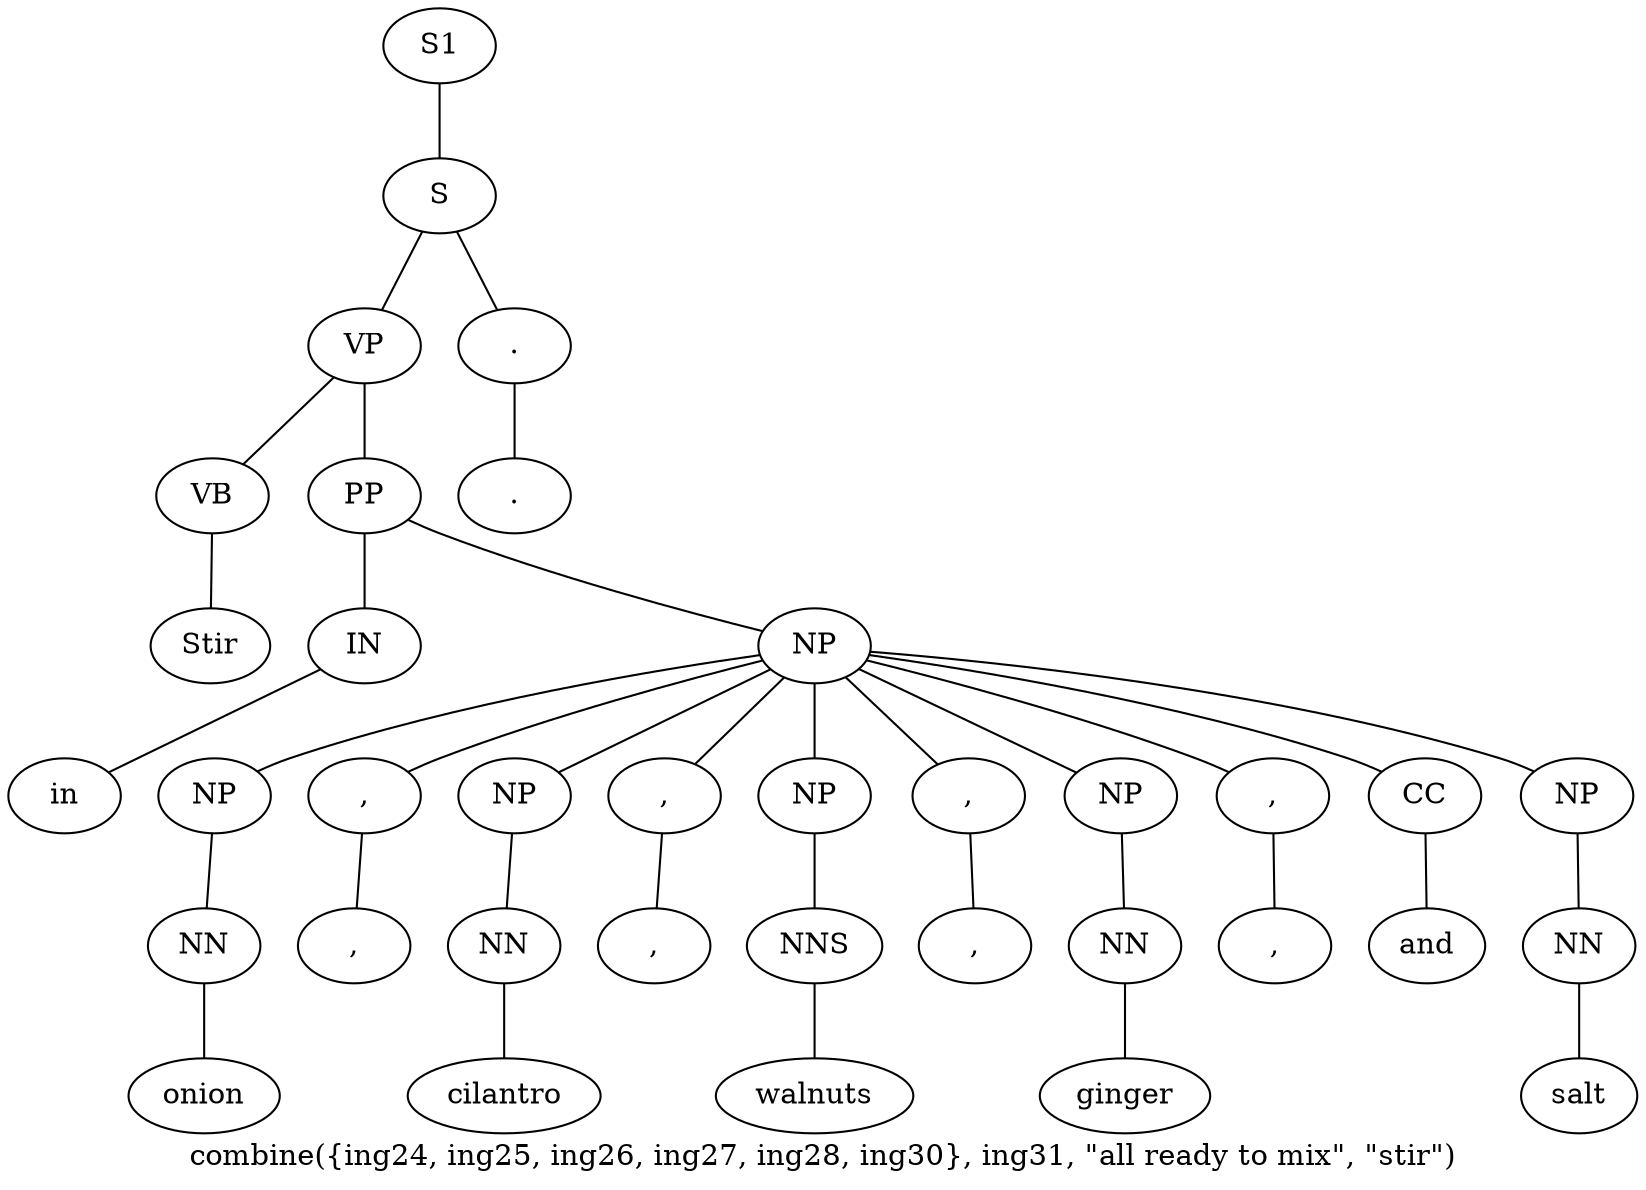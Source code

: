 graph SyntaxGraph {
	label = "combine({ing24, ing25, ing26, ing27, ing28, ing30}, ing31, \"all ready to mix\", \"stir\")";
	Node0 [label="S1"];
	Node1 [label="S"];
	Node2 [label="VP"];
	Node3 [label="VB"];
	Node4 [label="Stir"];
	Node5 [label="PP"];
	Node6 [label="IN"];
	Node7 [label="in"];
	Node8 [label="NP"];
	Node9 [label="NP"];
	Node10 [label="NN"];
	Node11 [label="onion"];
	Node12 [label=","];
	Node13 [label=","];
	Node14 [label="NP"];
	Node15 [label="NN"];
	Node16 [label="cilantro"];
	Node17 [label=","];
	Node18 [label=","];
	Node19 [label="NP"];
	Node20 [label="NNS"];
	Node21 [label="walnuts"];
	Node22 [label=","];
	Node23 [label=","];
	Node24 [label="NP"];
	Node25 [label="NN"];
	Node26 [label="ginger"];
	Node27 [label=","];
	Node28 [label=","];
	Node29 [label="CC"];
	Node30 [label="and"];
	Node31 [label="NP"];
	Node32 [label="NN"];
	Node33 [label="salt"];
	Node34 [label="."];
	Node35 [label="."];

	Node0 -- Node1;
	Node1 -- Node2;
	Node1 -- Node34;
	Node2 -- Node3;
	Node2 -- Node5;
	Node3 -- Node4;
	Node5 -- Node6;
	Node5 -- Node8;
	Node6 -- Node7;
	Node8 -- Node9;
	Node8 -- Node12;
	Node8 -- Node14;
	Node8 -- Node17;
	Node8 -- Node19;
	Node8 -- Node22;
	Node8 -- Node24;
	Node8 -- Node27;
	Node8 -- Node29;
	Node8 -- Node31;
	Node9 -- Node10;
	Node10 -- Node11;
	Node12 -- Node13;
	Node14 -- Node15;
	Node15 -- Node16;
	Node17 -- Node18;
	Node19 -- Node20;
	Node20 -- Node21;
	Node22 -- Node23;
	Node24 -- Node25;
	Node25 -- Node26;
	Node27 -- Node28;
	Node29 -- Node30;
	Node31 -- Node32;
	Node32 -- Node33;
	Node34 -- Node35;
}